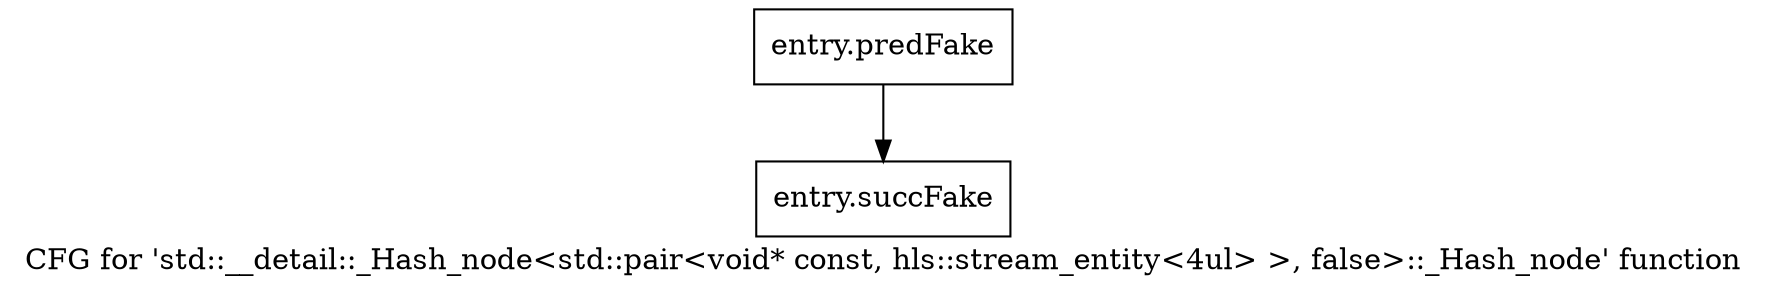 digraph "CFG for 'std::__detail::_Hash_node\<std::pair\<void* const, hls::stream_entity\<4ul\> \>, false\>::_Hash_node' function" {
	label="CFG for 'std::__detail::_Hash_node\<std::pair\<void* const, hls::stream_entity\<4ul\> \>, false\>::_Hash_node' function";

	Node0x4329fe0 [shape=record,filename="",linenumber="",label="{entry.predFake}"];
	Node0x4329fe0 -> Node0x440e1a0[ callList="" memoryops="" filename="/tools/Xilinx/Vitis_HLS/2022.1/tps/lnx64/gcc-8.3.0/lib/gcc/x86_64-pc-linux-gnu/8.3.0/../../../../include/c++/8.3.0/bits/hashtable_policy.h" execusionnum="0"];
	Node0x440e1a0 [shape=record,filename="/tools/Xilinx/Vitis_HLS/2022.1/tps/lnx64/gcc-8.3.0/lib/gcc/x86_64-pc-linux-gnu/8.3.0/../../../../include/c++/8.3.0/bits/hashtable_policy.h",linenumber="280",label="{entry.succFake}"];
}
